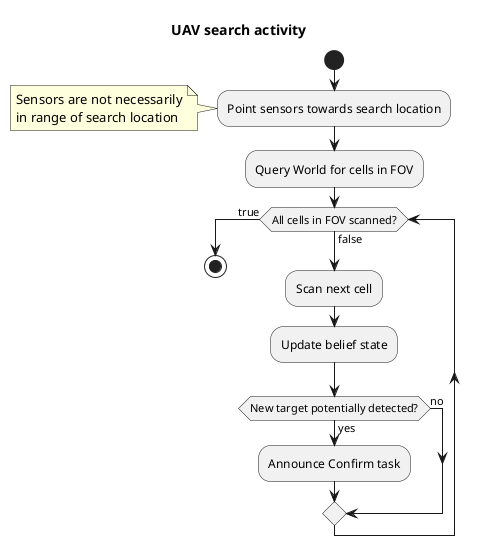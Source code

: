 @startuml

title UAV search activity

start

:Point sensors towards search location;
note left
  Sensors are not necessarily
  in range of search location
end note

:Query World for cells in FOV;
while (All cells in FOV scanned?) is (false)
  :Scan next cell;
  :Update belief state;
  if (New target potentially detected?) then (yes)
    :Announce Confirm task;
  else (no)
  endif
endwhile (true)

stop


@enduml